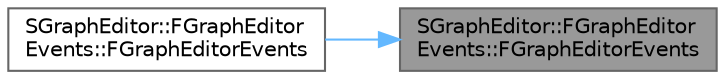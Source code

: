 digraph "SGraphEditor::FGraphEditorEvents::FGraphEditorEvents"
{
 // INTERACTIVE_SVG=YES
 // LATEX_PDF_SIZE
  bgcolor="transparent";
  edge [fontname=Helvetica,fontsize=10,labelfontname=Helvetica,labelfontsize=10];
  node [fontname=Helvetica,fontsize=10,shape=box,height=0.2,width=0.4];
  rankdir="RL";
  Node1 [id="Node000001",label="SGraphEditor::FGraphEditor\lEvents::FGraphEditorEvents",height=0.2,width=0.4,color="gray40", fillcolor="grey60", style="filled", fontcolor="black",tooltip=" "];
  Node1 -> Node2 [id="edge1_Node000001_Node000002",dir="back",color="steelblue1",style="solid",tooltip=" "];
  Node2 [id="Node000002",label="SGraphEditor::FGraphEditor\lEvents::FGraphEditorEvents",height=0.2,width=0.4,color="grey40", fillcolor="white", style="filled",URL="$df/d60/structSGraphEditor_1_1FGraphEditorEvents.html#aaf8e1a3effcea6602daa88a004c4626f",tooltip=" "];
}
